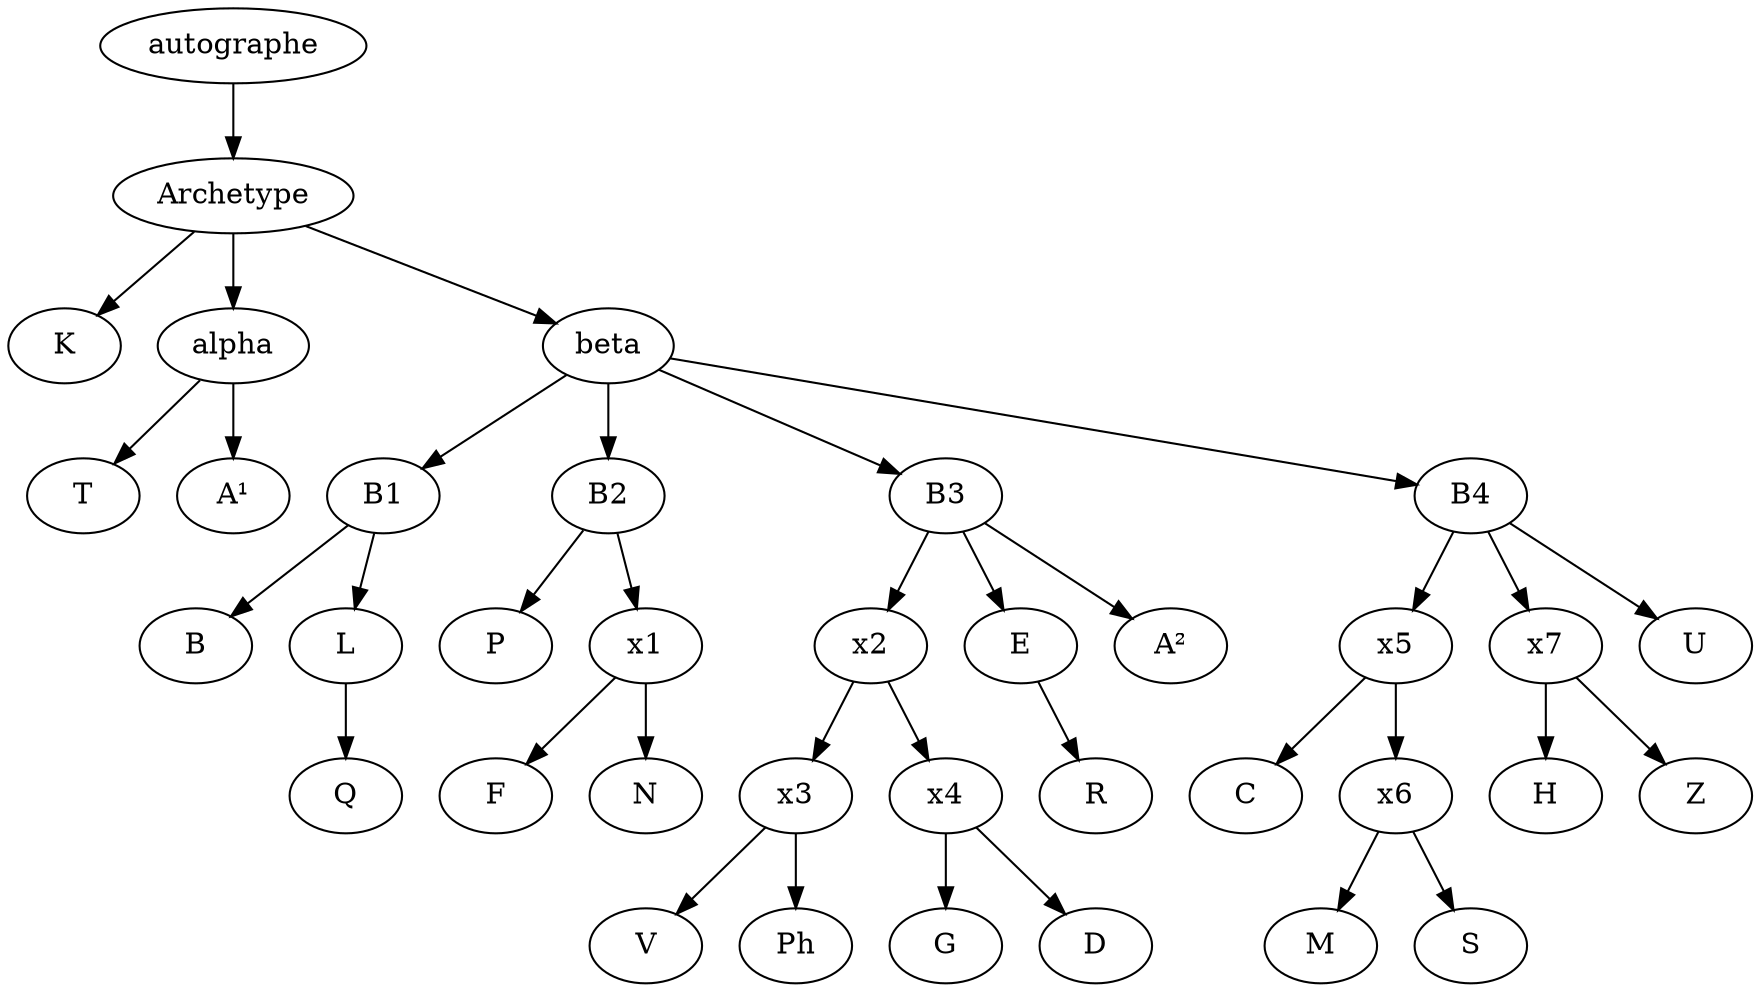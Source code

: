 digraph {
    autographe -> Archetype;
    Archetype -> K;
    Archetype -> alpha;
    Archetype -> beta;

    alpha -> T;
    alpha -> A¹;

    beta -> B1;
    beta -> B2;
    beta -> B3;
    beta -> B4;

    B1 -> B;
    B1 -> L;
    L -> Q;

    B2 -> P;
    B2 -> x1;
    x1 -> F;
    x1 -> N;

    B3 -> x2;
    B3 -> E;
    B3 -> A²;
    E -> R;

    x2 -> x3;
    x2 -> x4;
    x3 -> V;
    x3 -> Ph;

    x4 -> G;
    x4 -> D;

    B4 -> x5;
    B4 -> x7;
    B4 -> U;
    x5 -> C;
    x5 -> x6;
    x6 -> M;
    x6 -> S;
    x7 -> H;
    x7 -> Z;
   


}
